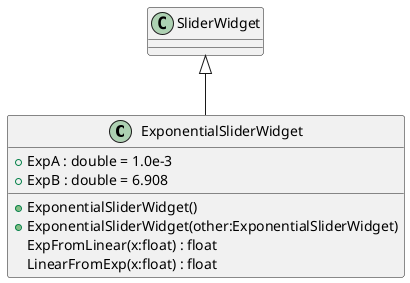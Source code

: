 @startuml
class ExponentialSliderWidget {
    + ExpA : double = 1.0e-3
    + ExpB : double = 6.908
    + ExponentialSliderWidget()
    + ExponentialSliderWidget(other:ExponentialSliderWidget)
    ExpFromLinear(x:float) : float
    LinearFromExp(x:float) : float
}
SliderWidget <|-- ExponentialSliderWidget
@enduml
